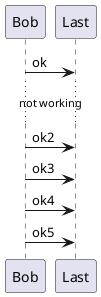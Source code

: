 {
  "sha1": "6aridp0mqjokavw7ba8zwfm6km735u3",
  "insertion": {
    "when": "2024-05-30T20:48:20.918Z",
    "user": "plantuml@gmail.com"
  }
}
@startuml
Bob -> Last : ok
... not working ...
Bob -> Last : ok2
Bob -> Last : ok3
'... not working\nbetween 3\nand 4 ...
Bob -> Last : ok4
Bob -> Last : ok5
@enduml
